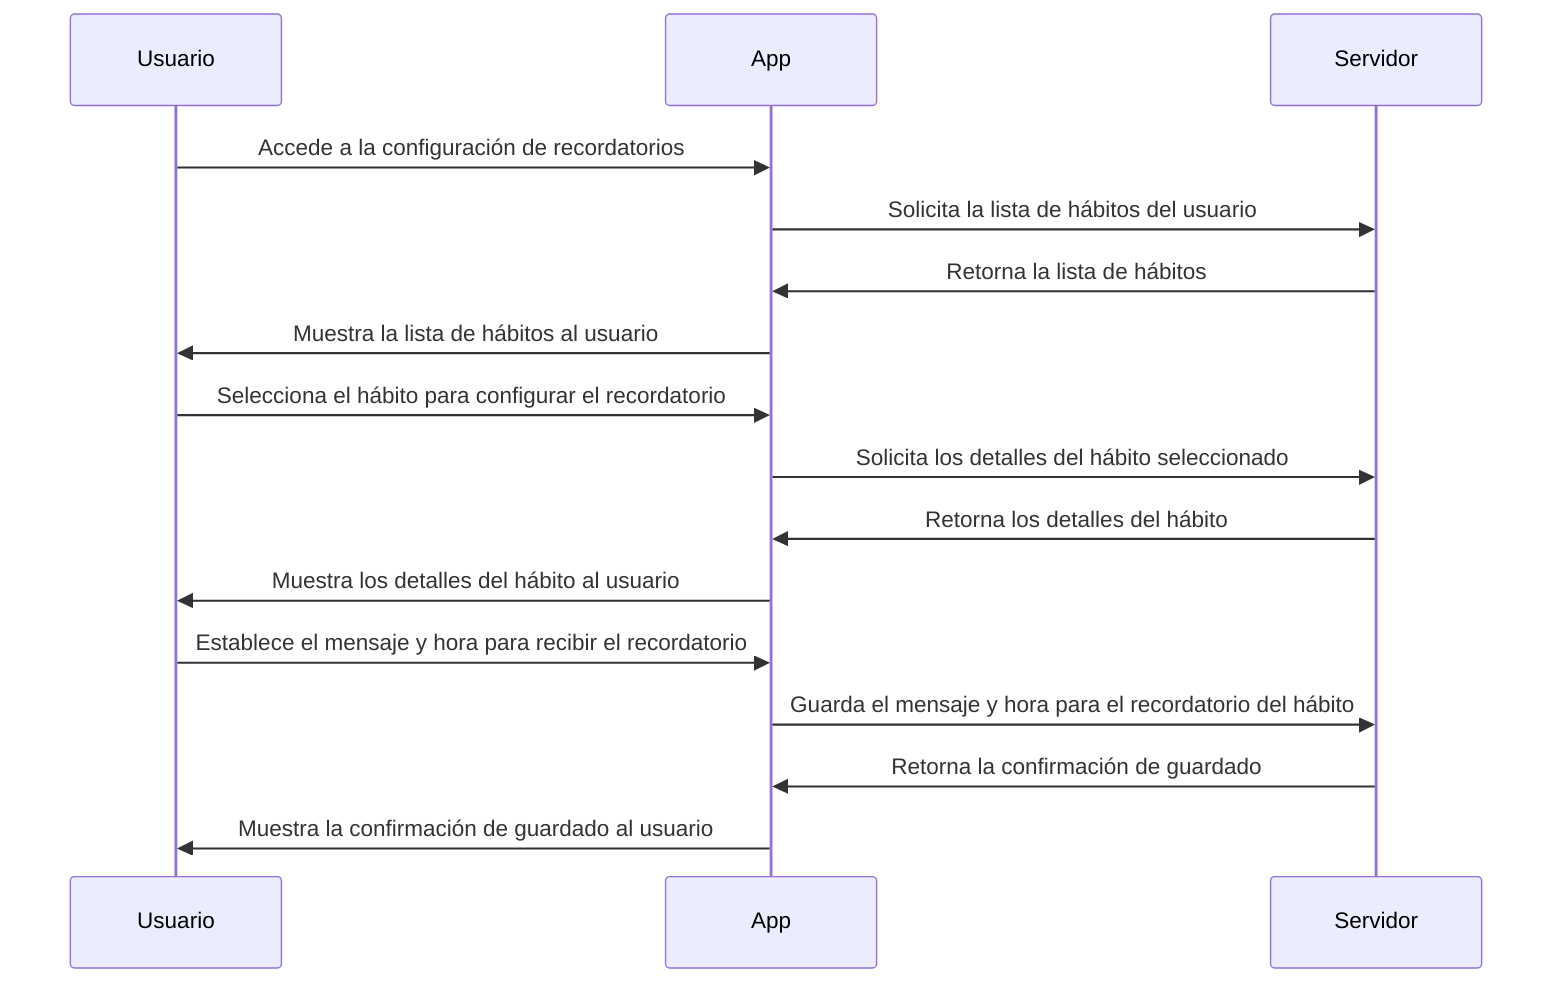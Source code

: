 sequenceDiagram
    participant Usuario
    participant App
    participant Servidor
    Usuario->>App: Accede a la configuración de recordatorios
    App->>Servidor: Solicita la lista de hábitos del usuario
    Servidor->>App: Retorna la lista de hábitos
    App->>Usuario: Muestra la lista de hábitos al usuario
    Usuario->>App: Selecciona el hábito para configurar el recordatorio
    App->>Servidor: Solicita los detalles del hábito seleccionado
    Servidor->>App: Retorna los detalles del hábito
    App->>Usuario: Muestra los detalles del hábito al usuario
    Usuario->>App: Establece el mensaje y hora para recibir el recordatorio
    App->>Servidor: Guarda el mensaje y hora para el recordatorio del hábito
    Servidor->>App: Retorna la confirmación de guardado
    App->>Usuario: Muestra la confirmación de guardado al usuario